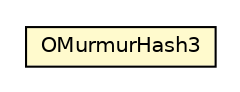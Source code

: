 #!/usr/local/bin/dot
#
# Class diagram 
# Generated by UMLGraph version R5_6-24-gf6e263 (http://www.umlgraph.org/)
#

digraph G {
	edge [fontname="Helvetica",fontsize=10,labelfontname="Helvetica",labelfontsize=10];
	node [fontname="Helvetica",fontsize=10,shape=plaintext];
	nodesep=0.25;
	ranksep=0.5;
	// com.orientechnologies.common.hash.OMurmurHash3
	c2538274 [label=<<table title="com.orientechnologies.common.hash.OMurmurHash3" border="0" cellborder="1" cellspacing="0" cellpadding="2" port="p" bgcolor="lemonChiffon" href="./OMurmurHash3.html">
		<tr><td><table border="0" cellspacing="0" cellpadding="1">
<tr><td align="center" balign="center"> OMurmurHash3 </td></tr>
		</table></td></tr>
		</table>>, URL="./OMurmurHash3.html", fontname="Helvetica", fontcolor="black", fontsize=10.0];
}

